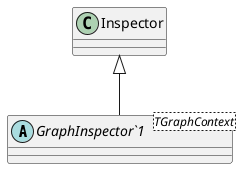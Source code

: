 @startuml
abstract class "GraphInspector`1"<TGraphContext> {
}
Inspector <|-- "GraphInspector`1"
@enduml
